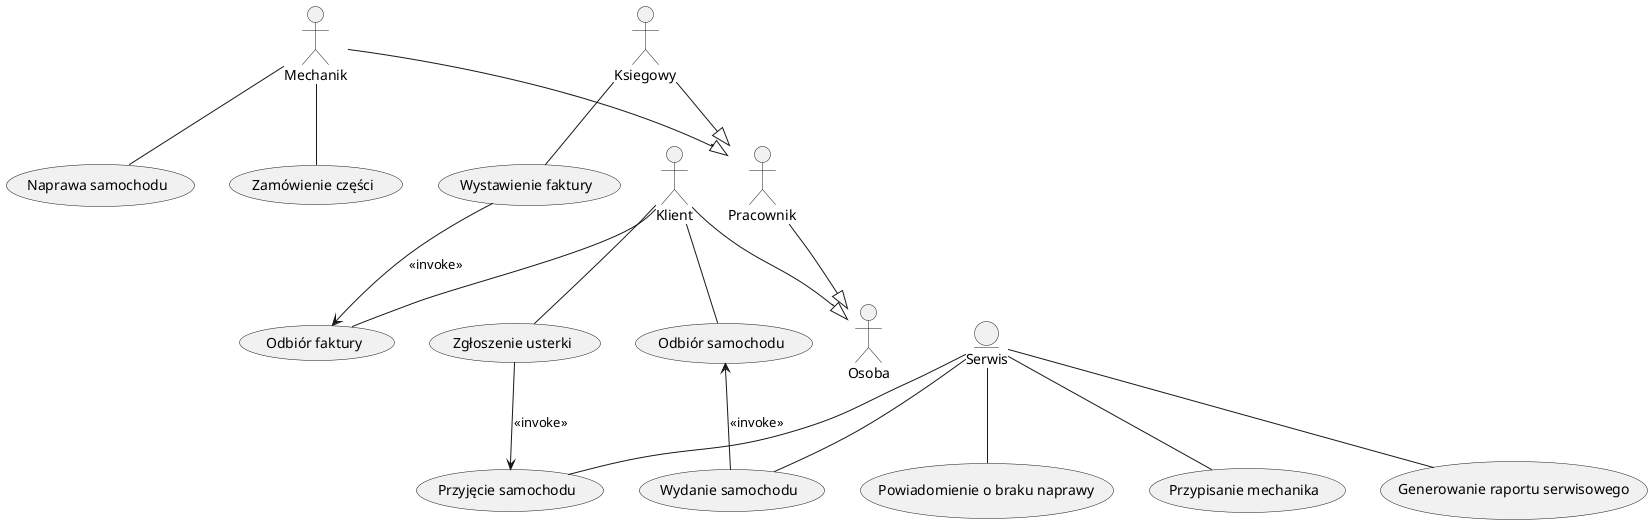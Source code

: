 @startuml "serwis_samochodowy_diagram_przypadkow_uzycia"

actor Klient as K
actor Mechanik as M
actor Ksiegowy as Ks
entity Serwis as S
actor Osoba as O
actor Pracownik as P

K --|> O
P --|> O
Ks --|> P
M --|> P

usecase "Przypisanie mechanika" as przy_mech
usecase "Zamówienie części" as zam_czesc
usecase "Zgłoszenie usterki" as zgl_ust
usecase "Odbiór faktury" as odb_fakt
usecase "Odbiór samochodu" as odb_samo
usecase "Naprawa samochodu" as nap_samo
usecase "Przyjęcie samochodu" as przy_samo
usecase "Wydanie samochodu" as wyd_samo
usecase "Generowanie raportu serwisowego" as gen_rap
usecase "Wystawienie faktury" as wys_fakt
usecase "Powiadomienie o braku naprawy" as brak_nap

S -- przy_mech
M -- zam_czesc
K -- zgl_ust
K -- odb_fakt
K -- odb_samo
M -- nap_samo
S -- przy_samo
S -- wyd_samo
S -- gen_rap
Ks -- wys_fakt
S -- brak_nap

wys_fakt --> odb_fakt: <<invoke>>
odb_samo <-- wyd_samo: <<invoke>>
zgl_ust --> przy_samo: <<invoke>>


@enduml